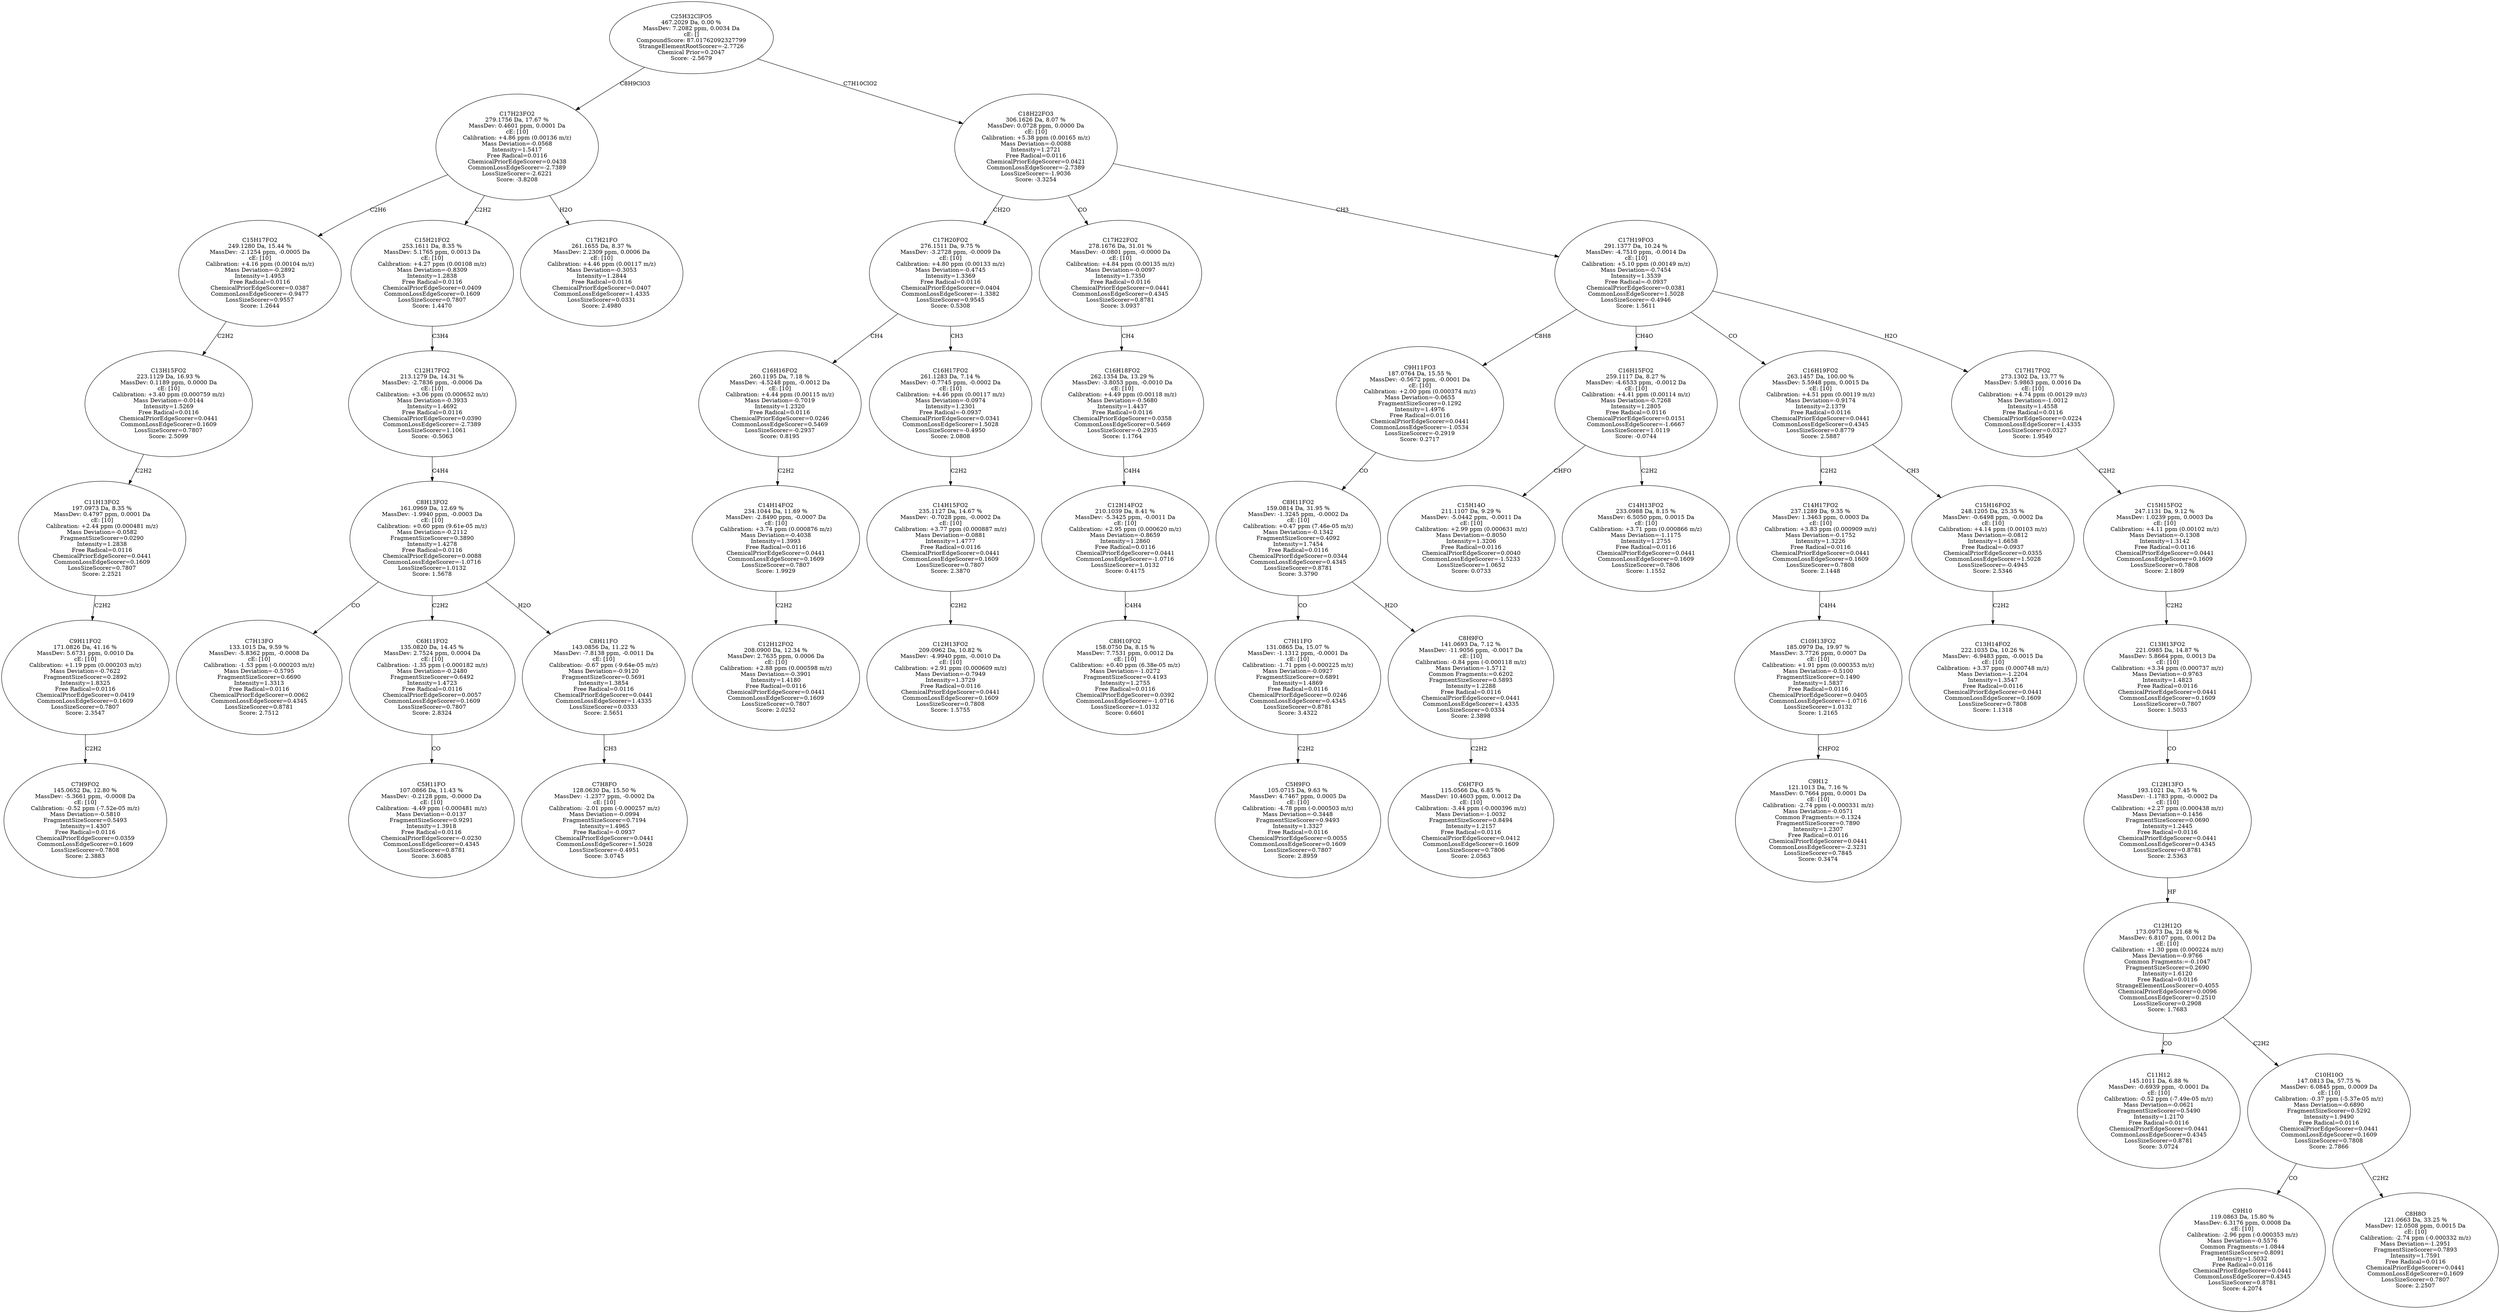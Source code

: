 strict digraph {
v1 [label="C7H9FO2\n145.0652 Da, 12.80 %\nMassDev: -5.3661 ppm, -0.0008 Da\ncE: [10]\nCalibration: -0.52 ppm (-7.52e-05 m/z)\nMass Deviation=-0.5810\nFragmentSizeScorer=0.5493\nIntensity=1.4307\nFree Radical=0.0116\nChemicalPriorEdgeScorer=0.0359\nCommonLossEdgeScorer=0.1609\nLossSizeScorer=0.7808\nScore: 2.3883"];
v2 [label="C9H11FO2\n171.0826 Da, 41.16 %\nMassDev: 5.6731 ppm, 0.0010 Da\ncE: [10]\nCalibration: +1.19 ppm (0.000203 m/z)\nMass Deviation=-0.7622\nFragmentSizeScorer=0.2892\nIntensity=1.8325\nFree Radical=0.0116\nChemicalPriorEdgeScorer=0.0419\nCommonLossEdgeScorer=0.1609\nLossSizeScorer=0.7807\nScore: 2.3547"];
v3 [label="C11H13FO2\n197.0973 Da, 8.35 %\nMassDev: 0.4797 ppm, 0.0001 Da\ncE: [10]\nCalibration: +2.44 ppm (0.000481 m/z)\nMass Deviation=-0.0582\nFragmentSizeScorer=0.0290\nIntensity=1.2838\nFree Radical=0.0116\nChemicalPriorEdgeScorer=0.0441\nCommonLossEdgeScorer=0.1609\nLossSizeScorer=0.7807\nScore: 2.2521"];
v4 [label="C13H15FO2\n223.1129 Da, 16.93 %\nMassDev: 0.1189 ppm, 0.0000 Da\ncE: [10]\nCalibration: +3.40 ppm (0.000759 m/z)\nMass Deviation=-0.0144\nIntensity=1.5269\nFree Radical=0.0116\nChemicalPriorEdgeScorer=0.0441\nCommonLossEdgeScorer=0.1609\nLossSizeScorer=0.7807\nScore: 2.5099"];
v5 [label="C15H17FO2\n249.1280 Da, 15.44 %\nMassDev: -2.1254 ppm, -0.0005 Da\ncE: [10]\nCalibration: +4.16 ppm (0.00104 m/z)\nMass Deviation=-0.2892\nIntensity=1.4953\nFree Radical=0.0116\nChemicalPriorEdgeScorer=0.0387\nCommonLossEdgeScorer=-0.9477\nLossSizeScorer=0.9557\nScore: 1.2644"];
v6 [label="C7H13FO\n133.1015 Da, 9.59 %\nMassDev: -5.8362 ppm, -0.0008 Da\ncE: [10]\nCalibration: -1.53 ppm (-0.000203 m/z)\nMass Deviation=-0.5795\nFragmentSizeScorer=0.6690\nIntensity=1.3313\nFree Radical=0.0116\nChemicalPriorEdgeScorer=0.0062\nCommonLossEdgeScorer=0.4345\nLossSizeScorer=0.8781\nScore: 2.7512"];
v7 [label="C5H11FO\n107.0866 Da, 11.43 %\nMassDev: -0.2128 ppm, -0.0000 Da\ncE: [10]\nCalibration: -4.49 ppm (-0.000481 m/z)\nMass Deviation=-0.0137\nFragmentSizeScorer=0.9291\nIntensity=1.3918\nFree Radical=0.0116\nChemicalPriorEdgeScorer=-0.0230\nCommonLossEdgeScorer=0.4345\nLossSizeScorer=0.8781\nScore: 3.6085"];
v8 [label="C6H11FO2\n135.0820 Da, 14.45 %\nMassDev: 2.7524 ppm, 0.0004 Da\ncE: [10]\nCalibration: -1.35 ppm (-0.000182 m/z)\nMass Deviation=-0.2480\nFragmentSizeScorer=0.6492\nIntensity=1.4723\nFree Radical=0.0116\nChemicalPriorEdgeScorer=0.0057\nCommonLossEdgeScorer=0.1609\nLossSizeScorer=0.7807\nScore: 2.8324"];
v9 [label="C7H8FO\n128.0630 Da, 15.50 %\nMassDev: -1.2377 ppm, -0.0002 Da\ncE: [10]\nCalibration: -2.01 ppm (-0.000257 m/z)\nMass Deviation=-0.0994\nFragmentSizeScorer=0.7194\nIntensity=1.4965\nFree Radical=-0.0937\nChemicalPriorEdgeScorer=0.0441\nCommonLossEdgeScorer=1.5028\nLossSizeScorer=-0.4951\nScore: 3.0745"];
v10 [label="C8H11FO\n143.0856 Da, 11.22 %\nMassDev: -7.8138 ppm, -0.0011 Da\ncE: [10]\nCalibration: -0.67 ppm (-9.64e-05 m/z)\nMass Deviation=-0.9120\nFragmentSizeScorer=0.5691\nIntensity=1.3854\nFree Radical=0.0116\nChemicalPriorEdgeScorer=0.0441\nCommonLossEdgeScorer=1.4335\nLossSizeScorer=0.0333\nScore: 2.5651"];
v11 [label="C8H13FO2\n161.0969 Da, 12.69 %\nMassDev: -1.9940 ppm, -0.0003 Da\ncE: [10]\nCalibration: +0.60 ppm (9.61e-05 m/z)\nMass Deviation=-0.2112\nFragmentSizeScorer=0.3890\nIntensity=1.4278\nFree Radical=0.0116\nChemicalPriorEdgeScorer=0.0088\nCommonLossEdgeScorer=-1.0716\nLossSizeScorer=1.0132\nScore: 1.5678"];
v12 [label="C12H17FO2\n213.1279 Da, 14.31 %\nMassDev: -2.7836 ppm, -0.0006 Da\ncE: [10]\nCalibration: +3.06 ppm (0.000652 m/z)\nMass Deviation=-0.3933\nIntensity=1.4692\nFree Radical=0.0116\nChemicalPriorEdgeScorer=0.0390\nCommonLossEdgeScorer=-2.7389\nLossSizeScorer=1.1061\nScore: -0.5063"];
v13 [label="C15H21FO2\n253.1611 Da, 8.35 %\nMassDev: 5.1765 ppm, 0.0013 Da\ncE: [10]\nCalibration: +4.27 ppm (0.00108 m/z)\nMass Deviation=-0.8309\nIntensity=1.2838\nFree Radical=0.0116\nChemicalPriorEdgeScorer=0.0409\nCommonLossEdgeScorer=0.1609\nLossSizeScorer=0.7807\nScore: 1.4470"];
v14 [label="C17H21FO\n261.1655 Da, 8.37 %\nMassDev: 2.2309 ppm, 0.0006 Da\ncE: [10]\nCalibration: +4.46 ppm (0.00117 m/z)\nMass Deviation=-0.3053\nIntensity=1.2844\nFree Radical=0.0116\nChemicalPriorEdgeScorer=0.0407\nCommonLossEdgeScorer=1.4335\nLossSizeScorer=0.0331\nScore: 2.4980"];
v15 [label="C17H23FO2\n279.1756 Da, 17.67 %\nMassDev: 0.4601 ppm, 0.0001 Da\ncE: [10]\nCalibration: +4.86 ppm (0.00136 m/z)\nMass Deviation=-0.0568\nIntensity=1.5417\nFree Radical=0.0116\nChemicalPriorEdgeScorer=0.0438\nCommonLossEdgeScorer=-2.7389\nLossSizeScorer=-2.6221\nScore: -3.8208"];
v16 [label="C12H12FO2\n208.0900 Da, 12.34 %\nMassDev: 2.7635 ppm, 0.0006 Da\ncE: [10]\nCalibration: +2.88 ppm (0.000598 m/z)\nMass Deviation=-0.3901\nIntensity=1.4180\nFree Radical=0.0116\nChemicalPriorEdgeScorer=0.0441\nCommonLossEdgeScorer=0.1609\nLossSizeScorer=0.7807\nScore: 2.0252"];
v17 [label="C14H14FO2\n234.1044 Da, 11.69 %\nMassDev: -2.8490 ppm, -0.0007 Da\ncE: [10]\nCalibration: +3.74 ppm (0.000876 m/z)\nMass Deviation=-0.4038\nIntensity=1.3993\nFree Radical=0.0116\nChemicalPriorEdgeScorer=0.0441\nCommonLossEdgeScorer=0.1609\nLossSizeScorer=0.7807\nScore: 1.9929"];
v18 [label="C16H16FO2\n260.1195 Da, 7.18 %\nMassDev: -4.5248 ppm, -0.0012 Da\ncE: [10]\nCalibration: +4.44 ppm (0.00115 m/z)\nMass Deviation=-0.7019\nIntensity=1.2320\nFree Radical=0.0116\nChemicalPriorEdgeScorer=0.0246\nCommonLossEdgeScorer=0.5469\nLossSizeScorer=-0.2937\nScore: 0.8195"];
v19 [label="C12H13FO2\n209.0962 Da, 10.82 %\nMassDev: -4.9940 ppm, -0.0010 Da\ncE: [10]\nCalibration: +2.91 ppm (0.000609 m/z)\nMass Deviation=-0.7949\nIntensity=1.3729\nFree Radical=0.0116\nChemicalPriorEdgeScorer=0.0441\nCommonLossEdgeScorer=0.1609\nLossSizeScorer=0.7808\nScore: 1.5755"];
v20 [label="C14H15FO2\n235.1127 Da, 14.67 %\nMassDev: -0.7028 ppm, -0.0002 Da\ncE: [10]\nCalibration: +3.77 ppm (0.000887 m/z)\nMass Deviation=-0.0881\nIntensity=1.4777\nFree Radical=0.0116\nChemicalPriorEdgeScorer=0.0441\nCommonLossEdgeScorer=0.1609\nLossSizeScorer=0.7807\nScore: 2.3870"];
v21 [label="C16H17FO2\n261.1283 Da, 7.14 %\nMassDev: -0.7745 ppm, -0.0002 Da\ncE: [10]\nCalibration: +4.46 ppm (0.00117 m/z)\nMass Deviation=-0.0974\nIntensity=1.2301\nFree Radical=-0.0937\nChemicalPriorEdgeScorer=0.0341\nCommonLossEdgeScorer=1.5028\nLossSizeScorer=-0.4950\nScore: 2.0808"];
v22 [label="C17H20FO2\n276.1511 Da, 9.75 %\nMassDev: -3.2728 ppm, -0.0009 Da\ncE: [10]\nCalibration: +4.80 ppm (0.00133 m/z)\nMass Deviation=-0.4745\nIntensity=1.3369\nFree Radical=0.0116\nChemicalPriorEdgeScorer=0.0404\nCommonLossEdgeScorer=-1.3382\nLossSizeScorer=0.9545\nScore: 0.5308"];
v23 [label="C8H10FO2\n158.0750 Da, 8.15 %\nMassDev: 7.7531 ppm, 0.0012 Da\ncE: [10]\nCalibration: +0.40 ppm (6.38e-05 m/z)\nMass Deviation=-1.0272\nFragmentSizeScorer=0.4193\nIntensity=1.2755\nFree Radical=0.0116\nChemicalPriorEdgeScorer=0.0392\nCommonLossEdgeScorer=-1.0716\nLossSizeScorer=1.0132\nScore: 0.6601"];
v24 [label="C12H14FO2\n210.1039 Da, 8.41 %\nMassDev: -5.3425 ppm, -0.0011 Da\ncE: [10]\nCalibration: +2.95 ppm (0.000620 m/z)\nMass Deviation=-0.8659\nIntensity=1.2860\nFree Radical=0.0116\nChemicalPriorEdgeScorer=0.0441\nCommonLossEdgeScorer=-1.0716\nLossSizeScorer=1.0132\nScore: 0.4175"];
v25 [label="C16H18FO2\n262.1354 Da, 13.29 %\nMassDev: -3.8053 ppm, -0.0010 Da\ncE: [10]\nCalibration: +4.49 ppm (0.00118 m/z)\nMass Deviation=-0.5680\nIntensity=1.4437\nFree Radical=0.0116\nChemicalPriorEdgeScorer=0.0358\nCommonLossEdgeScorer=0.5469\nLossSizeScorer=-0.2935\nScore: 1.1764"];
v26 [label="C17H22FO2\n278.1676 Da, 31.01 %\nMassDev: -0.0801 ppm, -0.0000 Da\ncE: [10]\nCalibration: +4.84 ppm (0.00135 m/z)\nMass Deviation=-0.0097\nIntensity=1.7350\nFree Radical=0.0116\nChemicalPriorEdgeScorer=0.0441\nCommonLossEdgeScorer=0.4345\nLossSizeScorer=0.8781\nScore: 3.0937"];
v27 [label="C5H9FO\n105.0715 Da, 9.63 %\nMassDev: 4.7467 ppm, 0.0005 Da\ncE: [10]\nCalibration: -4.78 ppm (-0.000503 m/z)\nMass Deviation=-0.3448\nFragmentSizeScorer=0.9493\nIntensity=1.3327\nFree Radical=0.0116\nChemicalPriorEdgeScorer=0.0055\nCommonLossEdgeScorer=0.1609\nLossSizeScorer=0.7807\nScore: 2.8959"];
v28 [label="C7H11FO\n131.0865 Da, 15.07 %\nMassDev: -1.1312 ppm, -0.0001 Da\ncE: [10]\nCalibration: -1.71 ppm (-0.000225 m/z)\nMass Deviation=-0.0927\nFragmentSizeScorer=0.6891\nIntensity=1.4869\nFree Radical=0.0116\nChemicalPriorEdgeScorer=0.0246\nCommonLossEdgeScorer=0.4345\nLossSizeScorer=0.8781\nScore: 3.4322"];
v29 [label="C6H7FO\n115.0566 Da, 6.85 %\nMassDev: 10.4603 ppm, 0.0012 Da\ncE: [10]\nCalibration: -3.44 ppm (-0.000396 m/z)\nMass Deviation=-1.0032\nFragmentSizeScorer=0.8494\nIntensity=1.2157\nFree Radical=0.0116\nChemicalPriorEdgeScorer=0.0412\nCommonLossEdgeScorer=0.1609\nLossSizeScorer=0.7806\nScore: 2.0563"];
v30 [label="C8H9FO\n141.0693 Da, 7.12 %\nMassDev: -11.9056 ppm, -0.0017 Da\ncE: [10]\nCalibration: -0.84 ppm (-0.000118 m/z)\nMass Deviation=-1.5712\nCommon Fragments:=0.6202\nFragmentSizeScorer=0.5893\nIntensity=1.2288\nFree Radical=0.0116\nChemicalPriorEdgeScorer=0.0441\nCommonLossEdgeScorer=1.4335\nLossSizeScorer=0.0334\nScore: 2.3898"];
v31 [label="C8H11FO2\n159.0814 Da, 31.95 %\nMassDev: -1.3245 ppm, -0.0002 Da\ncE: [10]\nCalibration: +0.47 ppm (7.46e-05 m/z)\nMass Deviation=-0.1342\nFragmentSizeScorer=0.4092\nIntensity=1.7454\nFree Radical=0.0116\nChemicalPriorEdgeScorer=0.0344\nCommonLossEdgeScorer=0.4345\nLossSizeScorer=0.8781\nScore: 3.3790"];
v32 [label="C9H11FO3\n187.0764 Da, 15.55 %\nMassDev: -0.5672 ppm, -0.0001 Da\ncE: [10]\nCalibration: +2.00 ppm (0.000374 m/z)\nMass Deviation=-0.0655\nFragmentSizeScorer=0.1292\nIntensity=1.4976\nFree Radical=0.0116\nChemicalPriorEdgeScorer=0.0441\nCommonLossEdgeScorer=-1.0534\nLossSizeScorer=-0.2919\nScore: 0.2717"];
v33 [label="C15H14O\n211.1107 Da, 9.29 %\nMassDev: -5.0442 ppm, -0.0011 Da\ncE: [10]\nCalibration: +2.99 ppm (0.000631 m/z)\nMass Deviation=-0.8050\nIntensity=1.3206\nFree Radical=0.0116\nChemicalPriorEdgeScorer=0.0040\nCommonLossEdgeScorer=-1.5233\nLossSizeScorer=1.0652\nScore: 0.0733"];
v34 [label="C14H13FO2\n233.0988 Da, 8.15 %\nMassDev: 6.5050 ppm, 0.0015 Da\ncE: [10]\nCalibration: +3.71 ppm (0.000866 m/z)\nMass Deviation=-1.1175\nIntensity=1.2755\nFree Radical=0.0116\nChemicalPriorEdgeScorer=0.0441\nCommonLossEdgeScorer=0.1609\nLossSizeScorer=0.7806\nScore: 1.1552"];
v35 [label="C16H15FO2\n259.1117 Da, 8.27 %\nMassDev: -4.6533 ppm, -0.0012 Da\ncE: [10]\nCalibration: +4.41 ppm (0.00114 m/z)\nMass Deviation=-0.7268\nIntensity=1.2805\nFree Radical=0.0116\nChemicalPriorEdgeScorer=0.0151\nCommonLossEdgeScorer=-1.6667\nLossSizeScorer=1.0119\nScore: -0.0744"];
v36 [label="C9H12\n121.1013 Da, 7.16 %\nMassDev: 0.7664 ppm, 0.0001 Da\ncE: [10]\nCalibration: -2.74 ppm (-0.000331 m/z)\nMass Deviation=-0.0571\nCommon Fragments:=-0.1324\nFragmentSizeScorer=0.7890\nIntensity=1.2307\nFree Radical=0.0116\nChemicalPriorEdgeScorer=0.0441\nCommonLossEdgeScorer=-2.3231\nLossSizeScorer=0.7845\nScore: 0.3474"];
v37 [label="C10H13FO2\n185.0979 Da, 19.97 %\nMassDev: 3.7726 ppm, 0.0007 Da\ncE: [10]\nCalibration: +1.91 ppm (0.000353 m/z)\nMass Deviation=-0.5100\nFragmentSizeScorer=0.1490\nIntensity=1.5837\nFree Radical=0.0116\nChemicalPriorEdgeScorer=0.0405\nCommonLossEdgeScorer=-1.0716\nLossSizeScorer=1.0132\nScore: 1.2165"];
v38 [label="C14H17FO2\n237.1289 Da, 9.35 %\nMassDev: 1.3463 ppm, 0.0003 Da\ncE: [10]\nCalibration: +3.83 ppm (0.000909 m/z)\nMass Deviation=-0.1752\nIntensity=1.3226\nFree Radical=0.0116\nChemicalPriorEdgeScorer=0.0441\nCommonLossEdgeScorer=0.1609\nLossSizeScorer=0.7808\nScore: 2.1448"];
v39 [label="C13H14FO2\n222.1035 Da, 10.26 %\nMassDev: -6.9483 ppm, -0.0015 Da\ncE: [10]\nCalibration: +3.37 ppm (0.000748 m/z)\nMass Deviation=-1.2204\nIntensity=1.3547\nFree Radical=0.0116\nChemicalPriorEdgeScorer=0.0441\nCommonLossEdgeScorer=0.1609\nLossSizeScorer=0.7808\nScore: 1.1318"];
v40 [label="C15H16FO2\n248.1205 Da, 25.35 %\nMassDev: -0.6498 ppm, -0.0002 Da\ncE: [10]\nCalibration: +4.14 ppm (0.00103 m/z)\nMass Deviation=-0.0812\nIntensity=1.6658\nFree Radical=-0.0937\nChemicalPriorEdgeScorer=0.0355\nCommonLossEdgeScorer=1.5028\nLossSizeScorer=-0.4945\nScore: 2.5346"];
v41 [label="C16H19FO2\n263.1457 Da, 100.00 %\nMassDev: 5.5948 ppm, 0.0015 Da\ncE: [10]\nCalibration: +4.51 ppm (0.00119 m/z)\nMass Deviation=-0.9174\nIntensity=2.1379\nFree Radical=0.0116\nChemicalPriorEdgeScorer=0.0441\nCommonLossEdgeScorer=0.4345\nLossSizeScorer=0.8779\nScore: 2.5887"];
v42 [label="C11H12\n145.1011 Da, 6.88 %\nMassDev: -0.6939 ppm, -0.0001 Da\ncE: [10]\nCalibration: -0.52 ppm (-7.49e-05 m/z)\nMass Deviation=-0.0621\nFragmentSizeScorer=0.5490\nIntensity=1.2170\nFree Radical=0.0116\nChemicalPriorEdgeScorer=0.0441\nCommonLossEdgeScorer=0.4345\nLossSizeScorer=0.8781\nScore: 3.0724"];
v43 [label="C9H10\n119.0863 Da, 15.80 %\nMassDev: 6.3176 ppm, 0.0008 Da\ncE: [10]\nCalibration: -2.96 ppm (-0.000353 m/z)\nMass Deviation=-0.5576\nCommon Fragments:=1.0844\nFragmentSizeScorer=0.8091\nIntensity=1.5032\nFree Radical=0.0116\nChemicalPriorEdgeScorer=0.0441\nCommonLossEdgeScorer=0.4345\nLossSizeScorer=0.8781\nScore: 4.2074"];
v44 [label="C8H8O\n121.0663 Da, 33.25 %\nMassDev: 12.0508 ppm, 0.0015 Da\ncE: [10]\nCalibration: -2.74 ppm (-0.000332 m/z)\nMass Deviation=-1.2951\nFragmentSizeScorer=0.7893\nIntensity=1.7591\nFree Radical=0.0116\nChemicalPriorEdgeScorer=0.0441\nCommonLossEdgeScorer=0.1609\nLossSizeScorer=0.7807\nScore: 2.2507"];
v45 [label="C10H10O\n147.0813 Da, 57.75 %\nMassDev: 6.0845 ppm, 0.0009 Da\ncE: [10]\nCalibration: -0.37 ppm (-5.37e-05 m/z)\nMass Deviation=-0.6890\nFragmentSizeScorer=0.5292\nIntensity=1.9490\nFree Radical=0.0116\nChemicalPriorEdgeScorer=0.0441\nCommonLossEdgeScorer=0.1609\nLossSizeScorer=0.7808\nScore: 2.7866"];
v46 [label="C12H12O\n173.0973 Da, 21.68 %\nMassDev: 6.8107 ppm, 0.0012 Da\ncE: [10]\nCalibration: +1.30 ppm (0.000224 m/z)\nMass Deviation=-0.9766\nCommon Fragments:=-0.1047\nFragmentSizeScorer=0.2690\nIntensity=1.6120\nFree Radical=0.0116\nStrangeElementLossScorer=0.4055\nChemicalPriorEdgeScorer=0.0096\nCommonLossEdgeScorer=0.2510\nLossSizeScorer=0.2908\nScore: 1.7683"];
v47 [label="C12H13FO\n193.1021 Da, 7.45 %\nMassDev: -1.1783 ppm, -0.0002 Da\ncE: [10]\nCalibration: +2.27 ppm (0.000438 m/z)\nMass Deviation=-0.1456\nFragmentSizeScorer=0.0690\nIntensity=1.2445\nFree Radical=0.0116\nChemicalPriorEdgeScorer=0.0441\nCommonLossEdgeScorer=0.4345\nLossSizeScorer=0.8781\nScore: 2.5363"];
v48 [label="C13H13FO2\n221.0985 Da, 14.87 %\nMassDev: 5.8664 ppm, 0.0013 Da\ncE: [10]\nCalibration: +3.34 ppm (0.000737 m/z)\nMass Deviation=-0.9763\nIntensity=1.4823\nFree Radical=0.0116\nChemicalPriorEdgeScorer=0.0441\nCommonLossEdgeScorer=0.1609\nLossSizeScorer=0.7807\nScore: 1.5033"];
v49 [label="C15H15FO2\n247.1131 Da, 9.12 %\nMassDev: 1.0239 ppm, 0.0003 Da\ncE: [10]\nCalibration: +4.11 ppm (0.00102 m/z)\nMass Deviation=-0.1308\nIntensity=1.3142\nFree Radical=0.0116\nChemicalPriorEdgeScorer=0.0441\nCommonLossEdgeScorer=0.1609\nLossSizeScorer=0.7808\nScore: 2.1809"];
v50 [label="C17H17FO2\n273.1302 Da, 13.77 %\nMassDev: 5.9863 ppm, 0.0016 Da\ncE: [10]\nCalibration: +4.74 ppm (0.00129 m/z)\nMass Deviation=-1.0012\nIntensity=1.4558\nFree Radical=0.0116\nChemicalPriorEdgeScorer=0.0224\nCommonLossEdgeScorer=1.4335\nLossSizeScorer=0.0327\nScore: 1.9549"];
v51 [label="C17H19FO3\n291.1377 Da, 10.24 %\nMassDev: -4.7510 ppm, -0.0014 Da\ncE: [10]\nCalibration: +5.10 ppm (0.00149 m/z)\nMass Deviation=-0.7454\nIntensity=1.3539\nFree Radical=-0.0937\nChemicalPriorEdgeScorer=0.0381\nCommonLossEdgeScorer=1.5028\nLossSizeScorer=-0.4946\nScore: 1.5611"];
v52 [label="C18H22FO3\n306.1626 Da, 8.07 %\nMassDev: 0.0728 ppm, 0.0000 Da\ncE: [10]\nCalibration: +5.38 ppm (0.00165 m/z)\nMass Deviation=-0.0088\nIntensity=1.2721\nFree Radical=0.0116\nChemicalPriorEdgeScorer=0.0421\nCommonLossEdgeScorer=-2.7389\nLossSizeScorer=-1.9036\nScore: -3.3254"];
v53 [label="C25H32ClFO5\n467.2029 Da, 0.00 %\nMassDev: 7.2082 ppm, 0.0034 Da\ncE: []\nCompoundScore: 87.01762092327799\nStrangeElementRootScorer=-2.7726\nChemical Prior=0.2047\nScore: -2.5679"];
v2 -> v1 [label="C2H2"];
v3 -> v2 [label="C2H2"];
v4 -> v3 [label="C2H2"];
v5 -> v4 [label="C2H2"];
v15 -> v5 [label="C2H6"];
v11 -> v6 [label="CO"];
v8 -> v7 [label="CO"];
v11 -> v8 [label="C2H2"];
v10 -> v9 [label="CH3"];
v11 -> v10 [label="H2O"];
v12 -> v11 [label="C4H4"];
v13 -> v12 [label="C3H4"];
v15 -> v13 [label="C2H2"];
v15 -> v14 [label="H2O"];
v53 -> v15 [label="C8H9ClO3"];
v17 -> v16 [label="C2H2"];
v18 -> v17 [label="C2H2"];
v22 -> v18 [label="CH4"];
v20 -> v19 [label="C2H2"];
v21 -> v20 [label="C2H2"];
v22 -> v21 [label="CH3"];
v52 -> v22 [label="CH2O"];
v24 -> v23 [label="C4H4"];
v25 -> v24 [label="C4H4"];
v26 -> v25 [label="CH4"];
v52 -> v26 [label="CO"];
v28 -> v27 [label="C2H2"];
v31 -> v28 [label="CO"];
v30 -> v29 [label="C2H2"];
v31 -> v30 [label="H2O"];
v32 -> v31 [label="CO"];
v51 -> v32 [label="C8H8"];
v35 -> v33 [label="CHFO"];
v35 -> v34 [label="C2H2"];
v51 -> v35 [label="CH4O"];
v37 -> v36 [label="CHFO2"];
v38 -> v37 [label="C4H4"];
v41 -> v38 [label="C2H2"];
v40 -> v39 [label="C2H2"];
v41 -> v40 [label="CH3"];
v51 -> v41 [label="CO"];
v46 -> v42 [label="CO"];
v45 -> v43 [label="CO"];
v45 -> v44 [label="C2H2"];
v46 -> v45 [label="C2H2"];
v47 -> v46 [label="HF"];
v48 -> v47 [label="CO"];
v49 -> v48 [label="C2H2"];
v50 -> v49 [label="C2H2"];
v51 -> v50 [label="H2O"];
v52 -> v51 [label="CH3"];
v53 -> v52 [label="C7H10ClO2"];
}